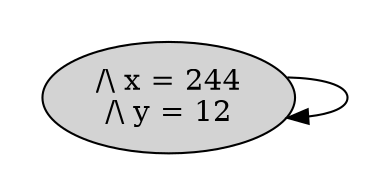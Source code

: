 strict digraph DiskGraph {
nodesep=0.35;
subgraph cluster_graph {
color="white";
1786228659164697378 [label="/\\ x = 244\n/\\ y = 12",style = filled]
1786228659164697378 -> 1786228659164697378 [label="",color="black",fontcolor="black"];
{rank = same; 1786228659164697378;}
}
}